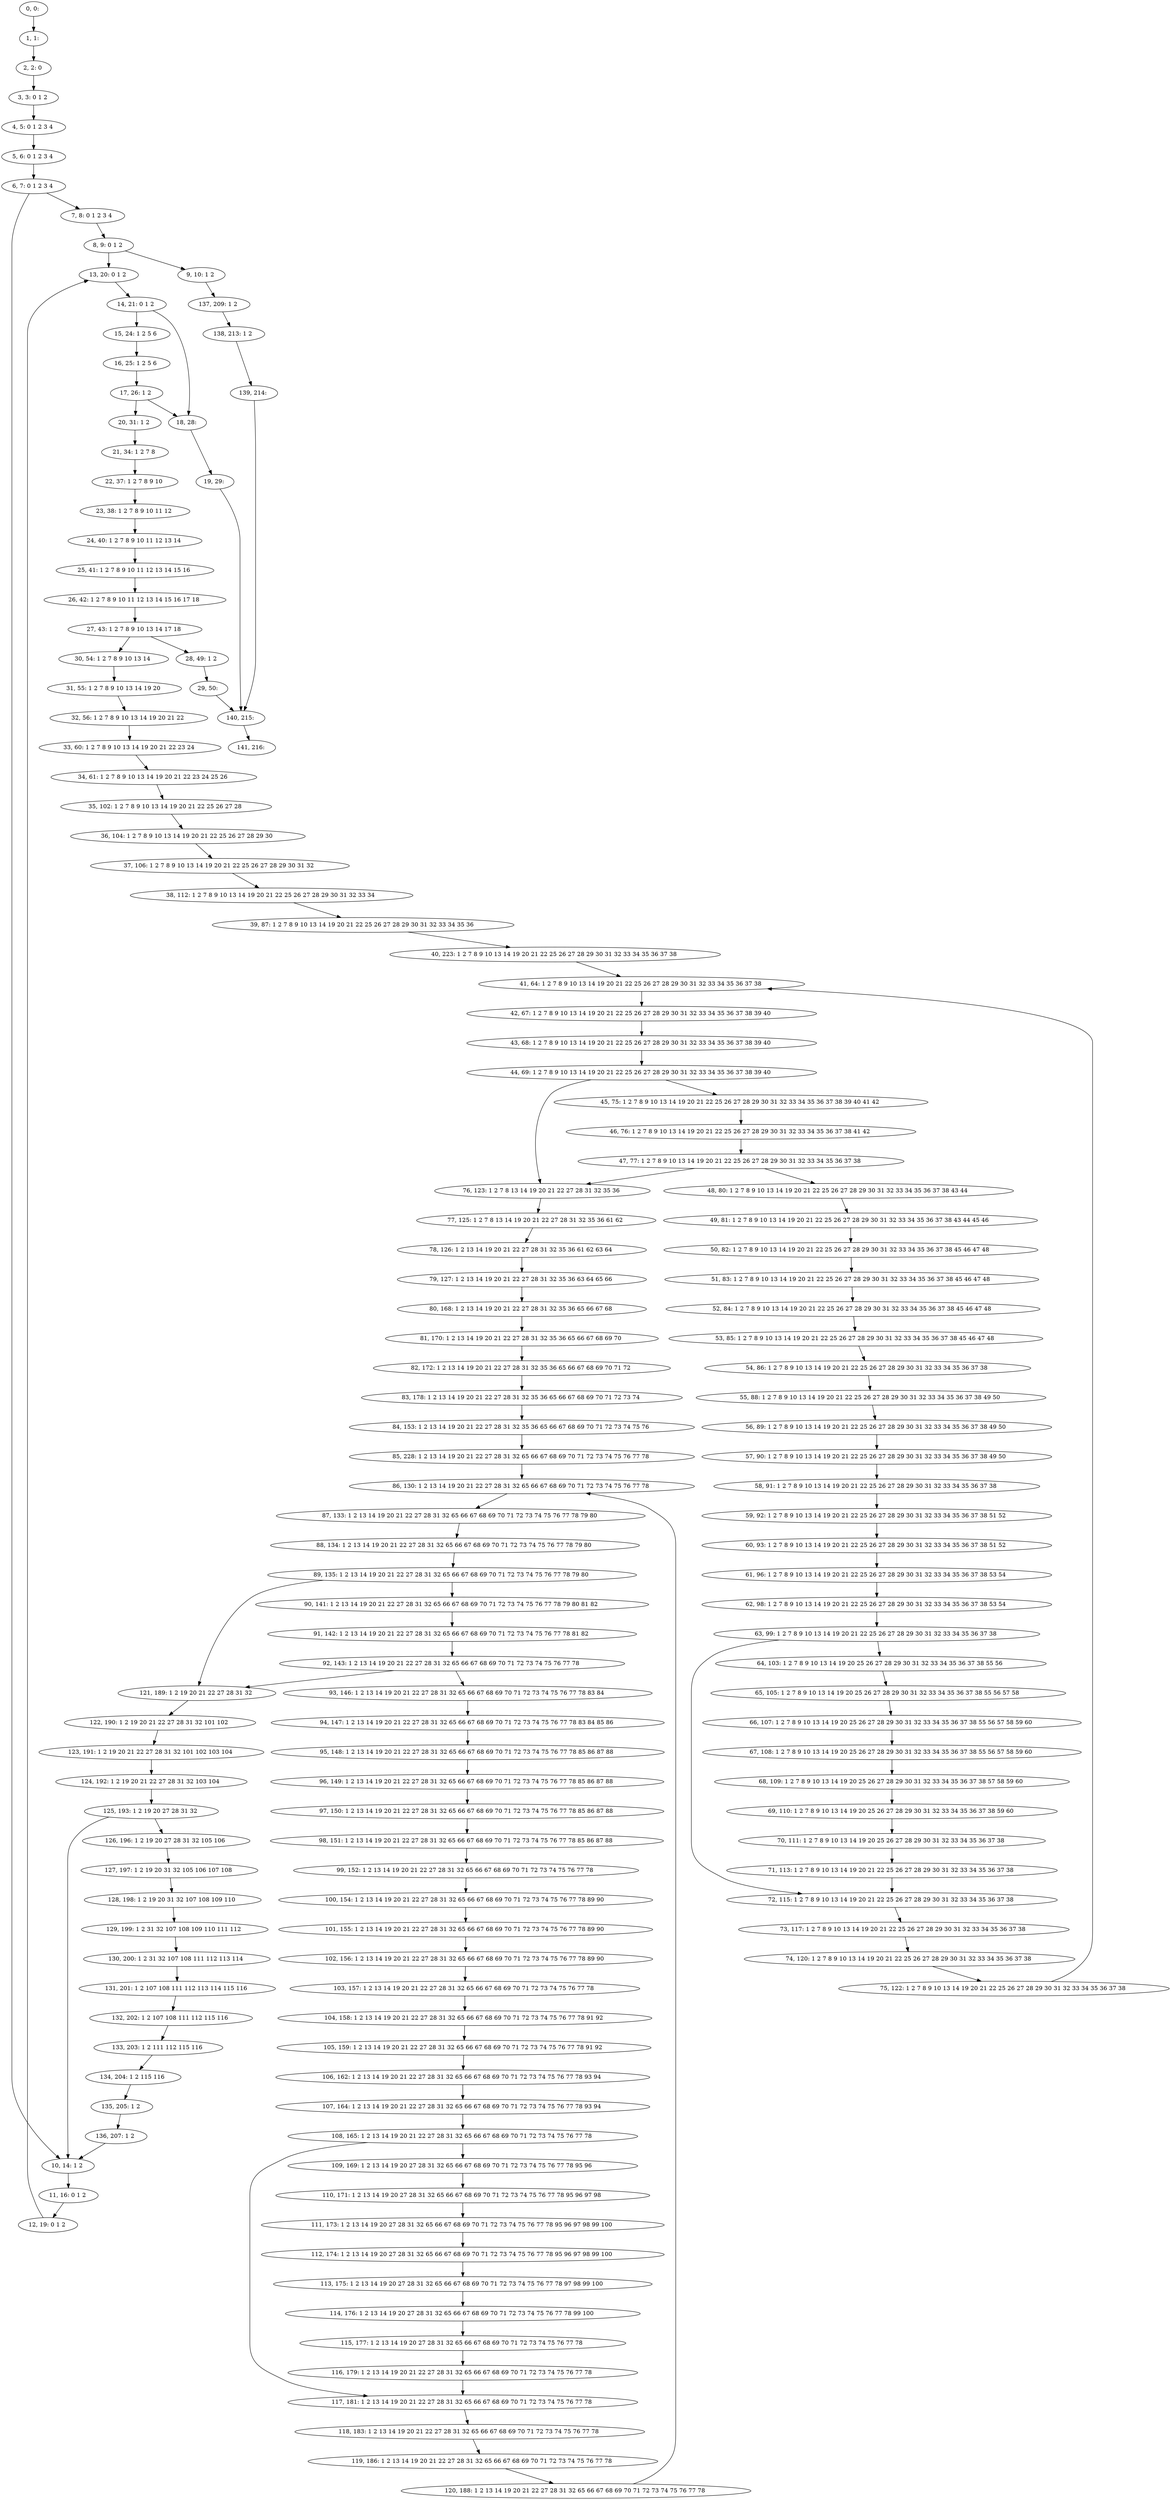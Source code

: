 digraph G {
0[label="0, 0: "];
1[label="1, 1: "];
2[label="2, 2: 0 "];
3[label="3, 3: 0 1 2 "];
4[label="4, 5: 0 1 2 3 4 "];
5[label="5, 6: 0 1 2 3 4 "];
6[label="6, 7: 0 1 2 3 4 "];
7[label="7, 8: 0 1 2 3 4 "];
8[label="8, 9: 0 1 2 "];
9[label="9, 10: 1 2 "];
10[label="10, 14: 1 2 "];
11[label="11, 16: 0 1 2 "];
12[label="12, 19: 0 1 2 "];
13[label="13, 20: 0 1 2 "];
14[label="14, 21: 0 1 2 "];
15[label="15, 24: 1 2 5 6 "];
16[label="16, 25: 1 2 5 6 "];
17[label="17, 26: 1 2 "];
18[label="18, 28: "];
19[label="19, 29: "];
20[label="20, 31: 1 2 "];
21[label="21, 34: 1 2 7 8 "];
22[label="22, 37: 1 2 7 8 9 10 "];
23[label="23, 38: 1 2 7 8 9 10 11 12 "];
24[label="24, 40: 1 2 7 8 9 10 11 12 13 14 "];
25[label="25, 41: 1 2 7 8 9 10 11 12 13 14 15 16 "];
26[label="26, 42: 1 2 7 8 9 10 11 12 13 14 15 16 17 18 "];
27[label="27, 43: 1 2 7 8 9 10 13 14 17 18 "];
28[label="28, 49: 1 2 "];
29[label="29, 50: "];
30[label="30, 54: 1 2 7 8 9 10 13 14 "];
31[label="31, 55: 1 2 7 8 9 10 13 14 19 20 "];
32[label="32, 56: 1 2 7 8 9 10 13 14 19 20 21 22 "];
33[label="33, 60: 1 2 7 8 9 10 13 14 19 20 21 22 23 24 "];
34[label="34, 61: 1 2 7 8 9 10 13 14 19 20 21 22 23 24 25 26 "];
35[label="35, 102: 1 2 7 8 9 10 13 14 19 20 21 22 25 26 27 28 "];
36[label="36, 104: 1 2 7 8 9 10 13 14 19 20 21 22 25 26 27 28 29 30 "];
37[label="37, 106: 1 2 7 8 9 10 13 14 19 20 21 22 25 26 27 28 29 30 31 32 "];
38[label="38, 112: 1 2 7 8 9 10 13 14 19 20 21 22 25 26 27 28 29 30 31 32 33 34 "];
39[label="39, 87: 1 2 7 8 9 10 13 14 19 20 21 22 25 26 27 28 29 30 31 32 33 34 35 36 "];
40[label="40, 223: 1 2 7 8 9 10 13 14 19 20 21 22 25 26 27 28 29 30 31 32 33 34 35 36 37 38 "];
41[label="41, 64: 1 2 7 8 9 10 13 14 19 20 21 22 25 26 27 28 29 30 31 32 33 34 35 36 37 38 "];
42[label="42, 67: 1 2 7 8 9 10 13 14 19 20 21 22 25 26 27 28 29 30 31 32 33 34 35 36 37 38 39 40 "];
43[label="43, 68: 1 2 7 8 9 10 13 14 19 20 21 22 25 26 27 28 29 30 31 32 33 34 35 36 37 38 39 40 "];
44[label="44, 69: 1 2 7 8 9 10 13 14 19 20 21 22 25 26 27 28 29 30 31 32 33 34 35 36 37 38 39 40 "];
45[label="45, 75: 1 2 7 8 9 10 13 14 19 20 21 22 25 26 27 28 29 30 31 32 33 34 35 36 37 38 39 40 41 42 "];
46[label="46, 76: 1 2 7 8 9 10 13 14 19 20 21 22 25 26 27 28 29 30 31 32 33 34 35 36 37 38 41 42 "];
47[label="47, 77: 1 2 7 8 9 10 13 14 19 20 21 22 25 26 27 28 29 30 31 32 33 34 35 36 37 38 "];
48[label="48, 80: 1 2 7 8 9 10 13 14 19 20 21 22 25 26 27 28 29 30 31 32 33 34 35 36 37 38 43 44 "];
49[label="49, 81: 1 2 7 8 9 10 13 14 19 20 21 22 25 26 27 28 29 30 31 32 33 34 35 36 37 38 43 44 45 46 "];
50[label="50, 82: 1 2 7 8 9 10 13 14 19 20 21 22 25 26 27 28 29 30 31 32 33 34 35 36 37 38 45 46 47 48 "];
51[label="51, 83: 1 2 7 8 9 10 13 14 19 20 21 22 25 26 27 28 29 30 31 32 33 34 35 36 37 38 45 46 47 48 "];
52[label="52, 84: 1 2 7 8 9 10 13 14 19 20 21 22 25 26 27 28 29 30 31 32 33 34 35 36 37 38 45 46 47 48 "];
53[label="53, 85: 1 2 7 8 9 10 13 14 19 20 21 22 25 26 27 28 29 30 31 32 33 34 35 36 37 38 45 46 47 48 "];
54[label="54, 86: 1 2 7 8 9 10 13 14 19 20 21 22 25 26 27 28 29 30 31 32 33 34 35 36 37 38 "];
55[label="55, 88: 1 2 7 8 9 10 13 14 19 20 21 22 25 26 27 28 29 30 31 32 33 34 35 36 37 38 49 50 "];
56[label="56, 89: 1 2 7 8 9 10 13 14 19 20 21 22 25 26 27 28 29 30 31 32 33 34 35 36 37 38 49 50 "];
57[label="57, 90: 1 2 7 8 9 10 13 14 19 20 21 22 25 26 27 28 29 30 31 32 33 34 35 36 37 38 49 50 "];
58[label="58, 91: 1 2 7 8 9 10 13 14 19 20 21 22 25 26 27 28 29 30 31 32 33 34 35 36 37 38 "];
59[label="59, 92: 1 2 7 8 9 10 13 14 19 20 21 22 25 26 27 28 29 30 31 32 33 34 35 36 37 38 51 52 "];
60[label="60, 93: 1 2 7 8 9 10 13 14 19 20 21 22 25 26 27 28 29 30 31 32 33 34 35 36 37 38 51 52 "];
61[label="61, 96: 1 2 7 8 9 10 13 14 19 20 21 22 25 26 27 28 29 30 31 32 33 34 35 36 37 38 53 54 "];
62[label="62, 98: 1 2 7 8 9 10 13 14 19 20 21 22 25 26 27 28 29 30 31 32 33 34 35 36 37 38 53 54 "];
63[label="63, 99: 1 2 7 8 9 10 13 14 19 20 21 22 25 26 27 28 29 30 31 32 33 34 35 36 37 38 "];
64[label="64, 103: 1 2 7 8 9 10 13 14 19 20 25 26 27 28 29 30 31 32 33 34 35 36 37 38 55 56 "];
65[label="65, 105: 1 2 7 8 9 10 13 14 19 20 25 26 27 28 29 30 31 32 33 34 35 36 37 38 55 56 57 58 "];
66[label="66, 107: 1 2 7 8 9 10 13 14 19 20 25 26 27 28 29 30 31 32 33 34 35 36 37 38 55 56 57 58 59 60 "];
67[label="67, 108: 1 2 7 8 9 10 13 14 19 20 25 26 27 28 29 30 31 32 33 34 35 36 37 38 55 56 57 58 59 60 "];
68[label="68, 109: 1 2 7 8 9 10 13 14 19 20 25 26 27 28 29 30 31 32 33 34 35 36 37 38 57 58 59 60 "];
69[label="69, 110: 1 2 7 8 9 10 13 14 19 20 25 26 27 28 29 30 31 32 33 34 35 36 37 38 59 60 "];
70[label="70, 111: 1 2 7 8 9 10 13 14 19 20 25 26 27 28 29 30 31 32 33 34 35 36 37 38 "];
71[label="71, 113: 1 2 7 8 9 10 13 14 19 20 21 22 25 26 27 28 29 30 31 32 33 34 35 36 37 38 "];
72[label="72, 115: 1 2 7 8 9 10 13 14 19 20 21 22 25 26 27 28 29 30 31 32 33 34 35 36 37 38 "];
73[label="73, 117: 1 2 7 8 9 10 13 14 19 20 21 22 25 26 27 28 29 30 31 32 33 34 35 36 37 38 "];
74[label="74, 120: 1 2 7 8 9 10 13 14 19 20 21 22 25 26 27 28 29 30 31 32 33 34 35 36 37 38 "];
75[label="75, 122: 1 2 7 8 9 10 13 14 19 20 21 22 25 26 27 28 29 30 31 32 33 34 35 36 37 38 "];
76[label="76, 123: 1 2 7 8 13 14 19 20 21 22 27 28 31 32 35 36 "];
77[label="77, 125: 1 2 7 8 13 14 19 20 21 22 27 28 31 32 35 36 61 62 "];
78[label="78, 126: 1 2 13 14 19 20 21 22 27 28 31 32 35 36 61 62 63 64 "];
79[label="79, 127: 1 2 13 14 19 20 21 22 27 28 31 32 35 36 63 64 65 66 "];
80[label="80, 168: 1 2 13 14 19 20 21 22 27 28 31 32 35 36 65 66 67 68 "];
81[label="81, 170: 1 2 13 14 19 20 21 22 27 28 31 32 35 36 65 66 67 68 69 70 "];
82[label="82, 172: 1 2 13 14 19 20 21 22 27 28 31 32 35 36 65 66 67 68 69 70 71 72 "];
83[label="83, 178: 1 2 13 14 19 20 21 22 27 28 31 32 35 36 65 66 67 68 69 70 71 72 73 74 "];
84[label="84, 153: 1 2 13 14 19 20 21 22 27 28 31 32 35 36 65 66 67 68 69 70 71 72 73 74 75 76 "];
85[label="85, 228: 1 2 13 14 19 20 21 22 27 28 31 32 65 66 67 68 69 70 71 72 73 74 75 76 77 78 "];
86[label="86, 130: 1 2 13 14 19 20 21 22 27 28 31 32 65 66 67 68 69 70 71 72 73 74 75 76 77 78 "];
87[label="87, 133: 1 2 13 14 19 20 21 22 27 28 31 32 65 66 67 68 69 70 71 72 73 74 75 76 77 78 79 80 "];
88[label="88, 134: 1 2 13 14 19 20 21 22 27 28 31 32 65 66 67 68 69 70 71 72 73 74 75 76 77 78 79 80 "];
89[label="89, 135: 1 2 13 14 19 20 21 22 27 28 31 32 65 66 67 68 69 70 71 72 73 74 75 76 77 78 79 80 "];
90[label="90, 141: 1 2 13 14 19 20 21 22 27 28 31 32 65 66 67 68 69 70 71 72 73 74 75 76 77 78 79 80 81 82 "];
91[label="91, 142: 1 2 13 14 19 20 21 22 27 28 31 32 65 66 67 68 69 70 71 72 73 74 75 76 77 78 81 82 "];
92[label="92, 143: 1 2 13 14 19 20 21 22 27 28 31 32 65 66 67 68 69 70 71 72 73 74 75 76 77 78 "];
93[label="93, 146: 1 2 13 14 19 20 21 22 27 28 31 32 65 66 67 68 69 70 71 72 73 74 75 76 77 78 83 84 "];
94[label="94, 147: 1 2 13 14 19 20 21 22 27 28 31 32 65 66 67 68 69 70 71 72 73 74 75 76 77 78 83 84 85 86 "];
95[label="95, 148: 1 2 13 14 19 20 21 22 27 28 31 32 65 66 67 68 69 70 71 72 73 74 75 76 77 78 85 86 87 88 "];
96[label="96, 149: 1 2 13 14 19 20 21 22 27 28 31 32 65 66 67 68 69 70 71 72 73 74 75 76 77 78 85 86 87 88 "];
97[label="97, 150: 1 2 13 14 19 20 21 22 27 28 31 32 65 66 67 68 69 70 71 72 73 74 75 76 77 78 85 86 87 88 "];
98[label="98, 151: 1 2 13 14 19 20 21 22 27 28 31 32 65 66 67 68 69 70 71 72 73 74 75 76 77 78 85 86 87 88 "];
99[label="99, 152: 1 2 13 14 19 20 21 22 27 28 31 32 65 66 67 68 69 70 71 72 73 74 75 76 77 78 "];
100[label="100, 154: 1 2 13 14 19 20 21 22 27 28 31 32 65 66 67 68 69 70 71 72 73 74 75 76 77 78 89 90 "];
101[label="101, 155: 1 2 13 14 19 20 21 22 27 28 31 32 65 66 67 68 69 70 71 72 73 74 75 76 77 78 89 90 "];
102[label="102, 156: 1 2 13 14 19 20 21 22 27 28 31 32 65 66 67 68 69 70 71 72 73 74 75 76 77 78 89 90 "];
103[label="103, 157: 1 2 13 14 19 20 21 22 27 28 31 32 65 66 67 68 69 70 71 72 73 74 75 76 77 78 "];
104[label="104, 158: 1 2 13 14 19 20 21 22 27 28 31 32 65 66 67 68 69 70 71 72 73 74 75 76 77 78 91 92 "];
105[label="105, 159: 1 2 13 14 19 20 21 22 27 28 31 32 65 66 67 68 69 70 71 72 73 74 75 76 77 78 91 92 "];
106[label="106, 162: 1 2 13 14 19 20 21 22 27 28 31 32 65 66 67 68 69 70 71 72 73 74 75 76 77 78 93 94 "];
107[label="107, 164: 1 2 13 14 19 20 21 22 27 28 31 32 65 66 67 68 69 70 71 72 73 74 75 76 77 78 93 94 "];
108[label="108, 165: 1 2 13 14 19 20 21 22 27 28 31 32 65 66 67 68 69 70 71 72 73 74 75 76 77 78 "];
109[label="109, 169: 1 2 13 14 19 20 27 28 31 32 65 66 67 68 69 70 71 72 73 74 75 76 77 78 95 96 "];
110[label="110, 171: 1 2 13 14 19 20 27 28 31 32 65 66 67 68 69 70 71 72 73 74 75 76 77 78 95 96 97 98 "];
111[label="111, 173: 1 2 13 14 19 20 27 28 31 32 65 66 67 68 69 70 71 72 73 74 75 76 77 78 95 96 97 98 99 100 "];
112[label="112, 174: 1 2 13 14 19 20 27 28 31 32 65 66 67 68 69 70 71 72 73 74 75 76 77 78 95 96 97 98 99 100 "];
113[label="113, 175: 1 2 13 14 19 20 27 28 31 32 65 66 67 68 69 70 71 72 73 74 75 76 77 78 97 98 99 100 "];
114[label="114, 176: 1 2 13 14 19 20 27 28 31 32 65 66 67 68 69 70 71 72 73 74 75 76 77 78 99 100 "];
115[label="115, 177: 1 2 13 14 19 20 27 28 31 32 65 66 67 68 69 70 71 72 73 74 75 76 77 78 "];
116[label="116, 179: 1 2 13 14 19 20 21 22 27 28 31 32 65 66 67 68 69 70 71 72 73 74 75 76 77 78 "];
117[label="117, 181: 1 2 13 14 19 20 21 22 27 28 31 32 65 66 67 68 69 70 71 72 73 74 75 76 77 78 "];
118[label="118, 183: 1 2 13 14 19 20 21 22 27 28 31 32 65 66 67 68 69 70 71 72 73 74 75 76 77 78 "];
119[label="119, 186: 1 2 13 14 19 20 21 22 27 28 31 32 65 66 67 68 69 70 71 72 73 74 75 76 77 78 "];
120[label="120, 188: 1 2 13 14 19 20 21 22 27 28 31 32 65 66 67 68 69 70 71 72 73 74 75 76 77 78 "];
121[label="121, 189: 1 2 19 20 21 22 27 28 31 32 "];
122[label="122, 190: 1 2 19 20 21 22 27 28 31 32 101 102 "];
123[label="123, 191: 1 2 19 20 21 22 27 28 31 32 101 102 103 104 "];
124[label="124, 192: 1 2 19 20 21 22 27 28 31 32 103 104 "];
125[label="125, 193: 1 2 19 20 27 28 31 32 "];
126[label="126, 196: 1 2 19 20 27 28 31 32 105 106 "];
127[label="127, 197: 1 2 19 20 31 32 105 106 107 108 "];
128[label="128, 198: 1 2 19 20 31 32 107 108 109 110 "];
129[label="129, 199: 1 2 31 32 107 108 109 110 111 112 "];
130[label="130, 200: 1 2 31 32 107 108 111 112 113 114 "];
131[label="131, 201: 1 2 107 108 111 112 113 114 115 116 "];
132[label="132, 202: 1 2 107 108 111 112 115 116 "];
133[label="133, 203: 1 2 111 112 115 116 "];
134[label="134, 204: 1 2 115 116 "];
135[label="135, 205: 1 2 "];
136[label="136, 207: 1 2 "];
137[label="137, 209: 1 2 "];
138[label="138, 213: 1 2 "];
139[label="139, 214: "];
140[label="140, 215: "];
141[label="141, 216: "];
0->1 ;
1->2 ;
2->3 ;
3->4 ;
4->5 ;
5->6 ;
6->7 ;
6->10 ;
7->8 ;
8->9 ;
8->13 ;
9->137 ;
10->11 ;
11->12 ;
12->13 ;
13->14 ;
14->15 ;
14->18 ;
15->16 ;
16->17 ;
17->18 ;
17->20 ;
18->19 ;
19->140 ;
20->21 ;
21->22 ;
22->23 ;
23->24 ;
24->25 ;
25->26 ;
26->27 ;
27->28 ;
27->30 ;
28->29 ;
29->140 ;
30->31 ;
31->32 ;
32->33 ;
33->34 ;
34->35 ;
35->36 ;
36->37 ;
37->38 ;
38->39 ;
39->40 ;
40->41 ;
41->42 ;
42->43 ;
43->44 ;
44->45 ;
44->76 ;
45->46 ;
46->47 ;
47->48 ;
47->76 ;
48->49 ;
49->50 ;
50->51 ;
51->52 ;
52->53 ;
53->54 ;
54->55 ;
55->56 ;
56->57 ;
57->58 ;
58->59 ;
59->60 ;
60->61 ;
61->62 ;
62->63 ;
63->64 ;
63->72 ;
64->65 ;
65->66 ;
66->67 ;
67->68 ;
68->69 ;
69->70 ;
70->71 ;
71->72 ;
72->73 ;
73->74 ;
74->75 ;
75->41 ;
76->77 ;
77->78 ;
78->79 ;
79->80 ;
80->81 ;
81->82 ;
82->83 ;
83->84 ;
84->85 ;
85->86 ;
86->87 ;
87->88 ;
88->89 ;
89->90 ;
89->121 ;
90->91 ;
91->92 ;
92->93 ;
92->121 ;
93->94 ;
94->95 ;
95->96 ;
96->97 ;
97->98 ;
98->99 ;
99->100 ;
100->101 ;
101->102 ;
102->103 ;
103->104 ;
104->105 ;
105->106 ;
106->107 ;
107->108 ;
108->109 ;
108->117 ;
109->110 ;
110->111 ;
111->112 ;
112->113 ;
113->114 ;
114->115 ;
115->116 ;
116->117 ;
117->118 ;
118->119 ;
119->120 ;
120->86 ;
121->122 ;
122->123 ;
123->124 ;
124->125 ;
125->126 ;
125->10 ;
126->127 ;
127->128 ;
128->129 ;
129->130 ;
130->131 ;
131->132 ;
132->133 ;
133->134 ;
134->135 ;
135->136 ;
136->10 ;
137->138 ;
138->139 ;
139->140 ;
140->141 ;
}
